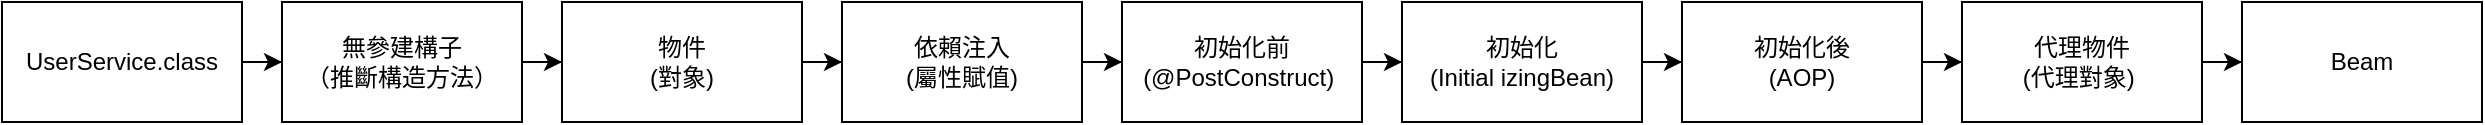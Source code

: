 <mxfile version="20.5.3" type="github">
  <diagram name="Page-1" id="9361dd3d-8414-5efd-6122-117bd74ce7a7">
    <mxGraphModel dx="1720" dy="813" grid="1" gridSize="10" guides="1" tooltips="1" connect="1" arrows="1" fold="1" page="0" pageScale="1.5" pageWidth="826" pageHeight="1169" background="none" math="0" shadow="0">
      <root>
        <mxCell id="0" />
        <mxCell id="1" parent="0" />
        <mxCell id="AvaifdtCPCKWoQqbtJCX-4" value="" style="edgeStyle=orthogonalEdgeStyle;rounded=0;orthogonalLoop=1;jettySize=auto;html=1;" edge="1" parent="1" source="AvaifdtCPCKWoQqbtJCX-2" target="AvaifdtCPCKWoQqbtJCX-3">
          <mxGeometry relative="1" as="geometry" />
        </mxCell>
        <mxCell id="AvaifdtCPCKWoQqbtJCX-2" value="&lt;span style=&quot;text-align: left;&quot;&gt;UserService.class&lt;/span&gt;" style="rounded=0;whiteSpace=wrap;html=1;" vertex="1" parent="1">
          <mxGeometry x="-250" y="120" width="120" height="60" as="geometry" />
        </mxCell>
        <mxCell id="AvaifdtCPCKWoQqbtJCX-6" value="" style="edgeStyle=orthogonalEdgeStyle;rounded=0;orthogonalLoop=1;jettySize=auto;html=1;" edge="1" parent="1" source="AvaifdtCPCKWoQqbtJCX-3" target="AvaifdtCPCKWoQqbtJCX-5">
          <mxGeometry relative="1" as="geometry" />
        </mxCell>
        <mxCell id="AvaifdtCPCKWoQqbtJCX-3" value="&lt;span style=&quot;text-align: left;&quot;&gt;無參建構子&lt;br&gt;（推斷構造方法）&lt;/span&gt;" style="rounded=0;whiteSpace=wrap;html=1;" vertex="1" parent="1">
          <mxGeometry x="-110" y="120" width="120" height="60" as="geometry" />
        </mxCell>
        <mxCell id="AvaifdtCPCKWoQqbtJCX-8" value="" style="edgeStyle=orthogonalEdgeStyle;rounded=0;orthogonalLoop=1;jettySize=auto;html=1;" edge="1" parent="1" source="AvaifdtCPCKWoQqbtJCX-5" target="AvaifdtCPCKWoQqbtJCX-7">
          <mxGeometry relative="1" as="geometry" />
        </mxCell>
        <mxCell id="AvaifdtCPCKWoQqbtJCX-5" value="&lt;span style=&quot;text-align: left;&quot;&gt;物件&lt;br&gt;(對象)&lt;/span&gt;" style="rounded=0;whiteSpace=wrap;html=1;" vertex="1" parent="1">
          <mxGeometry x="30" y="120" width="120" height="60" as="geometry" />
        </mxCell>
        <mxCell id="AvaifdtCPCKWoQqbtJCX-10" value="" style="edgeStyle=orthogonalEdgeStyle;rounded=0;orthogonalLoop=1;jettySize=auto;html=1;" edge="1" parent="1" source="AvaifdtCPCKWoQqbtJCX-7" target="AvaifdtCPCKWoQqbtJCX-9">
          <mxGeometry relative="1" as="geometry" />
        </mxCell>
        <mxCell id="AvaifdtCPCKWoQqbtJCX-7" value="&lt;span style=&quot;text-align: left;&quot;&gt;依賴注入&lt;br&gt;(屬性賦值)&lt;/span&gt;" style="rounded=0;whiteSpace=wrap;html=1;" vertex="1" parent="1">
          <mxGeometry x="170" y="120" width="120" height="60" as="geometry" />
        </mxCell>
        <mxCell id="AvaifdtCPCKWoQqbtJCX-12" value="" style="edgeStyle=orthogonalEdgeStyle;rounded=0;orthogonalLoop=1;jettySize=auto;html=1;" edge="1" parent="1" source="AvaifdtCPCKWoQqbtJCX-9" target="AvaifdtCPCKWoQqbtJCX-11">
          <mxGeometry relative="1" as="geometry" />
        </mxCell>
        <mxCell id="AvaifdtCPCKWoQqbtJCX-9" value="&lt;span style=&quot;text-align: left;&quot;&gt;初始化前(@PostConstruct)&amp;nbsp;&lt;/span&gt;" style="rounded=0;whiteSpace=wrap;html=1;" vertex="1" parent="1">
          <mxGeometry x="310" y="120" width="120" height="60" as="geometry" />
        </mxCell>
        <mxCell id="AvaifdtCPCKWoQqbtJCX-19" value="" style="edgeStyle=orthogonalEdgeStyle;rounded=0;orthogonalLoop=1;jettySize=auto;html=1;" edge="1" parent="1" source="AvaifdtCPCKWoQqbtJCX-11" target="AvaifdtCPCKWoQqbtJCX-18">
          <mxGeometry relative="1" as="geometry" />
        </mxCell>
        <mxCell id="AvaifdtCPCKWoQqbtJCX-11" value="&lt;span style=&quot;text-align: left;&quot;&gt;初始化&lt;br&gt;(Initial izingBean)&lt;/span&gt;" style="rounded=0;whiteSpace=wrap;html=1;" vertex="1" parent="1">
          <mxGeometry x="450" y="120" width="120" height="60" as="geometry" />
        </mxCell>
        <mxCell id="AvaifdtCPCKWoQqbtJCX-21" value="" style="edgeStyle=orthogonalEdgeStyle;rounded=0;orthogonalLoop=1;jettySize=auto;html=1;" edge="1" parent="1" source="AvaifdtCPCKWoQqbtJCX-18" target="AvaifdtCPCKWoQqbtJCX-20">
          <mxGeometry relative="1" as="geometry" />
        </mxCell>
        <mxCell id="AvaifdtCPCKWoQqbtJCX-18" value="&lt;span style=&quot;text-align: left;&quot;&gt;初始化後&lt;br&gt;(AOP)&lt;/span&gt;" style="rounded=0;whiteSpace=wrap;html=1;" vertex="1" parent="1">
          <mxGeometry x="590" y="120" width="120" height="60" as="geometry" />
        </mxCell>
        <mxCell id="AvaifdtCPCKWoQqbtJCX-23" value="" style="edgeStyle=orthogonalEdgeStyle;rounded=0;orthogonalLoop=1;jettySize=auto;html=1;" edge="1" parent="1" source="AvaifdtCPCKWoQqbtJCX-20" target="AvaifdtCPCKWoQqbtJCX-22">
          <mxGeometry relative="1" as="geometry" />
        </mxCell>
        <mxCell id="AvaifdtCPCKWoQqbtJCX-20" value="&lt;span style=&quot;text-align: left;&quot;&gt;代理物件&lt;br&gt;(代理對象)&amp;nbsp;&lt;/span&gt;" style="rounded=0;whiteSpace=wrap;html=1;" vertex="1" parent="1">
          <mxGeometry x="730" y="120" width="120" height="60" as="geometry" />
        </mxCell>
        <mxCell id="AvaifdtCPCKWoQqbtJCX-22" value="&lt;span style=&quot;text-align: left;&quot;&gt;Beam&lt;/span&gt;" style="rounded=0;whiteSpace=wrap;html=1;" vertex="1" parent="1">
          <mxGeometry x="870" y="120" width="120" height="60" as="geometry" />
        </mxCell>
      </root>
    </mxGraphModel>
  </diagram>
</mxfile>
